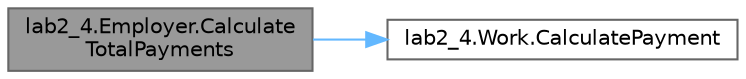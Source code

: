 digraph "lab2_4.Employer.CalculateTotalPayments"
{
 // LATEX_PDF_SIZE
  bgcolor="transparent";
  edge [fontname=Helvetica,fontsize=10,labelfontname=Helvetica,labelfontsize=10];
  node [fontname=Helvetica,fontsize=10,shape=box,height=0.2,width=0.4];
  rankdir="LR";
  Node1 [id="Node000001",label="lab2_4.Employer.Calculate\lTotalPayments",height=0.2,width=0.4,color="gray40", fillcolor="grey60", style="filled", fontcolor="black",tooltip="Вычисляет общую сумму выплат для всех работников."];
  Node1 -> Node2 [id="edge1_Node000001_Node000002",color="steelblue1",style="solid",tooltip=" "];
  Node2 [id="Node000002",label="lab2_4.Work.CalculatePayment",height=0.2,width=0.4,color="grey40", fillcolor="white", style="filled",URL="$classlab2__4_1_1_work.html#a7411c615e97e1d0c6a2c4a7f48a7126b",tooltip="Функция чтения с консоли"];
}
